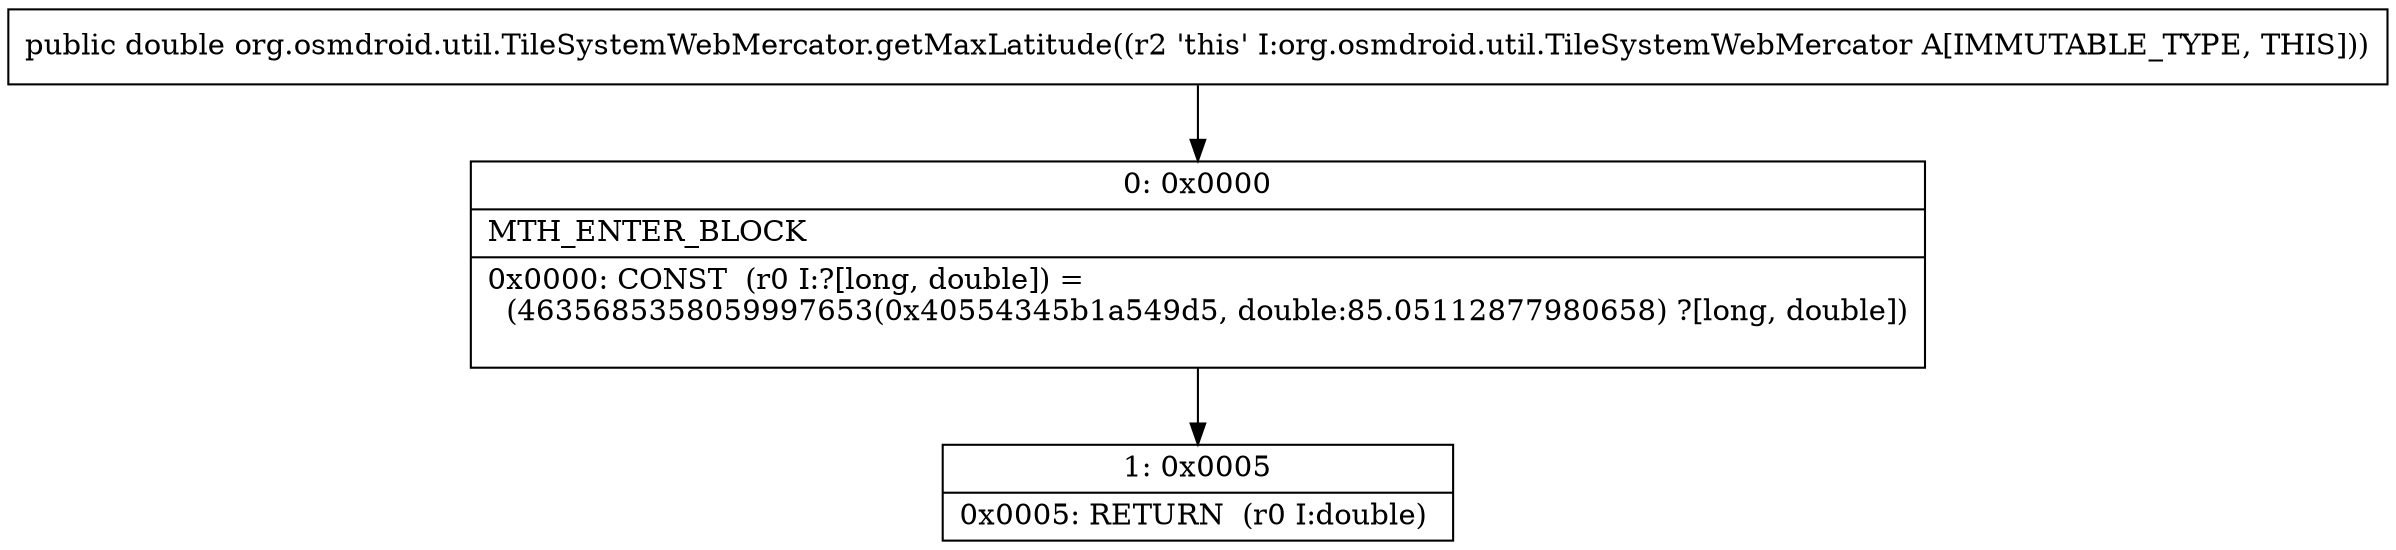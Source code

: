 digraph "CFG fororg.osmdroid.util.TileSystemWebMercator.getMaxLatitude()D" {
Node_0 [shape=record,label="{0\:\ 0x0000|MTH_ENTER_BLOCK\l|0x0000: CONST  (r0 I:?[long, double]) = \l  (4635685358059997653(0x40554345b1a549d5, double:85.05112877980658) ?[long, double])\l \l}"];
Node_1 [shape=record,label="{1\:\ 0x0005|0x0005: RETURN  (r0 I:double) \l}"];
MethodNode[shape=record,label="{public double org.osmdroid.util.TileSystemWebMercator.getMaxLatitude((r2 'this' I:org.osmdroid.util.TileSystemWebMercator A[IMMUTABLE_TYPE, THIS])) }"];
MethodNode -> Node_0;
Node_0 -> Node_1;
}

